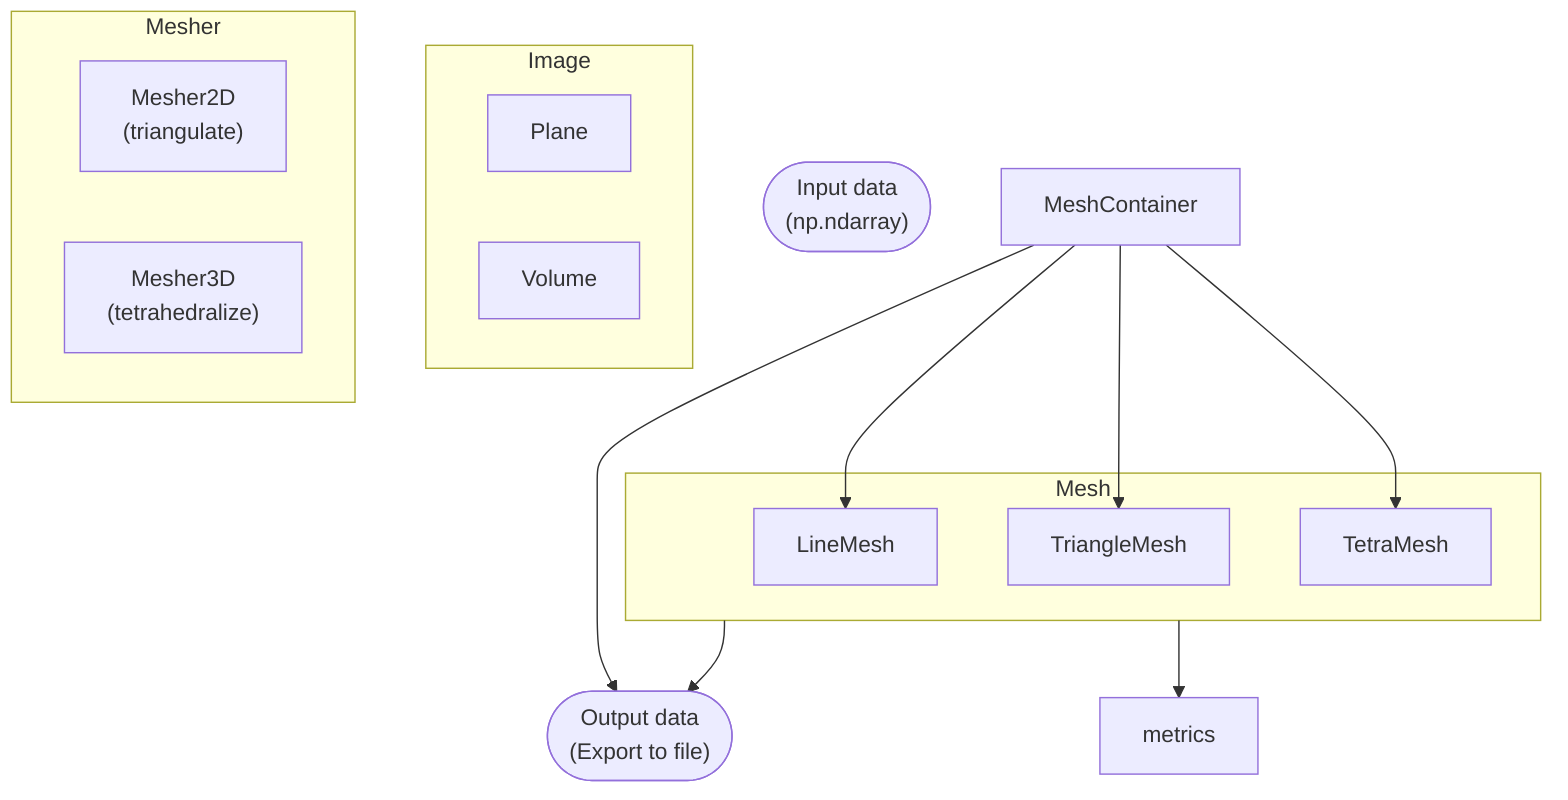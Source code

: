 %% Rendered using: https://mermaid.live/
%% https://mermaid.live/edit/#pako:eNqFkj1PwzAQhv9K5AG1UsPQbhlYaIdKRSCoWOIOR-w0lvwROTZQqv53zs4HRh2awT6_eXT3nn1nUhnGSUFqab6qBqzLdq9UZ_gxcDArKdnq1rt4olTPdHuvGVgLpzklhznVPdz5j6OFtsmEKrcKjvzQ660EzcuXsA7Kp5Hlu5FejQLX7CqL4l3DbfkUt4FTS4Zuemm5Dl6cFaCPXoLjwcyArf6wVY9xZ6HhzIIUPwmZFA7dZXm-XOf5Q-95OmG-f8wqqtjFFKOxMQ-GWZQqo93kJ5UGMRxie48YgNDYZaQkhuoG07ctb3Oh71uQ8e769iM43FJ0VO5wTcTJQrkfovRnrFvuw5bIyXWrsXSYr2fv0gHbfLcGp9CZrBYyvtY8u8OBwJJVFxKQBVHcKhAMx_YcElLiGq44JQWGjNfgpaOE6guivsXEfMOEM5YUNciOLwh4Z95OuiKFs56P0FoA9q8G6vILE4kFyA

flowchart TD
   data(["Input data\n(np.ndarray)"])

   subgraph im[Image]
   plane[Plane]
   vol[Volume]
   end

   subgraph mesher[Mesher]
   m2d["Mesher2D\n(triangulate)"]
   m3d["Mesher3D\n(tetrahedralize)"]
   end

   mcont[MeshContainer] --> linem
   mcont[MeshContainer] --> trianglem
   mcont[MeshContainer] --> tetram
   mcont[MeshContainer] --> out

   subgraph m[Mesh]
   linem[LineMesh]
   trianglem[TriangleMesh]
   tetram[TetraMesh]
   end

   m --> out(["Output data\n(Export to file)"]) & metrics